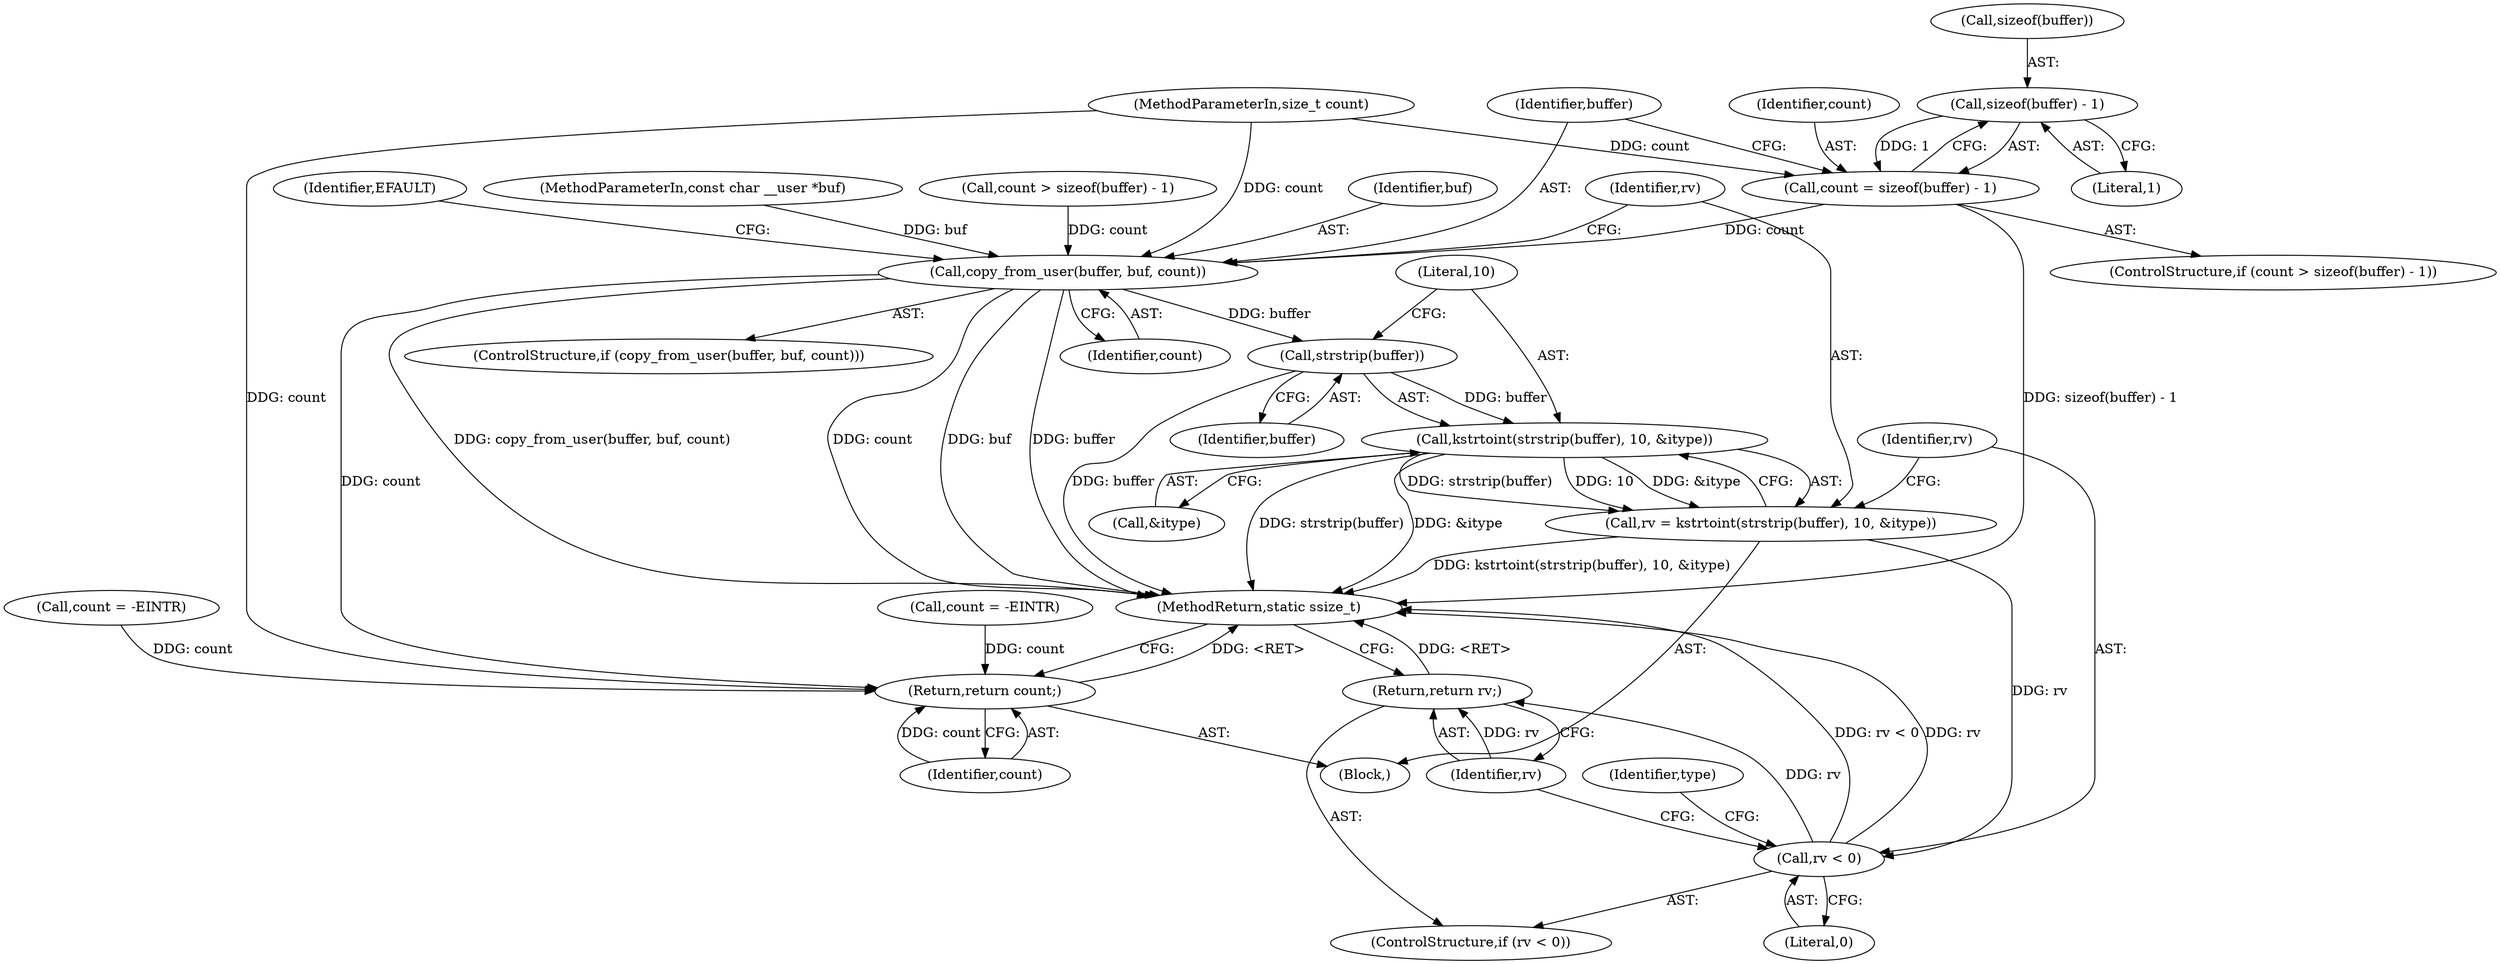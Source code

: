 digraph "0_linux_04f5866e41fb70690e28397487d8bd8eea7d712a_0@API" {
"1000131" [label="(Call,sizeof(buffer) - 1)"];
"1000129" [label="(Call,count = sizeof(buffer) - 1)"];
"1000136" [label="(Call,copy_from_user(buffer, buf, count))"];
"1000146" [label="(Call,strstrip(buffer))"];
"1000145" [label="(Call,kstrtoint(strstrip(buffer), 10, &itype))"];
"1000143" [label="(Call,rv = kstrtoint(strstrip(buffer), 10, &itype))"];
"1000152" [label="(Call,rv < 0)"];
"1000155" [label="(Return,return rv;)"];
"1000351" [label="(Return,return count;)"];
"1000154" [label="(Literal,0)"];
"1000135" [label="(ControlStructure,if (copy_from_user(buffer, buf, count)))"];
"1000142" [label="(Identifier,EFAULT)"];
"1000269" [label="(Call,count = -EINTR)"];
"1000148" [label="(Literal,10)"];
"1000138" [label="(Identifier,buf)"];
"1000351" [label="(Return,return count;)"];
"1000149" [label="(Call,&itype)"];
"1000155" [label="(Return,return rv;)"];
"1000122" [label="(ControlStructure,if (count > sizeof(buffer) - 1))"];
"1000139" [label="(Identifier,count)"];
"1000108" [label="(Block,)"];
"1000206" [label="(Call,count = -EINTR)"];
"1000152" [label="(Call,rv < 0)"];
"1000353" [label="(MethodReturn,static ssize_t)"];
"1000145" [label="(Call,kstrtoint(strstrip(buffer), 10, &itype))"];
"1000151" [label="(ControlStructure,if (rv < 0))"];
"1000131" [label="(Call,sizeof(buffer) - 1)"];
"1000144" [label="(Identifier,rv)"];
"1000153" [label="(Identifier,rv)"];
"1000143" [label="(Call,rv = kstrtoint(strstrip(buffer), 10, &itype))"];
"1000137" [label="(Identifier,buffer)"];
"1000352" [label="(Identifier,count)"];
"1000132" [label="(Call,sizeof(buffer))"];
"1000146" [label="(Call,strstrip(buffer))"];
"1000156" [label="(Identifier,rv)"];
"1000106" [label="(MethodParameterIn,size_t count)"];
"1000105" [label="(MethodParameterIn,const char __user *buf)"];
"1000123" [label="(Call,count > sizeof(buffer) - 1)"];
"1000158" [label="(Identifier,type)"];
"1000130" [label="(Identifier,count)"];
"1000136" [label="(Call,copy_from_user(buffer, buf, count))"];
"1000129" [label="(Call,count = sizeof(buffer) - 1)"];
"1000147" [label="(Identifier,buffer)"];
"1000134" [label="(Literal,1)"];
"1000131" -> "1000129"  [label="AST: "];
"1000131" -> "1000134"  [label="CFG: "];
"1000132" -> "1000131"  [label="AST: "];
"1000134" -> "1000131"  [label="AST: "];
"1000129" -> "1000131"  [label="CFG: "];
"1000131" -> "1000129"  [label="DDG: 1"];
"1000129" -> "1000122"  [label="AST: "];
"1000130" -> "1000129"  [label="AST: "];
"1000137" -> "1000129"  [label="CFG: "];
"1000129" -> "1000353"  [label="DDG: sizeof(buffer) - 1"];
"1000106" -> "1000129"  [label="DDG: count"];
"1000129" -> "1000136"  [label="DDG: count"];
"1000136" -> "1000135"  [label="AST: "];
"1000136" -> "1000139"  [label="CFG: "];
"1000137" -> "1000136"  [label="AST: "];
"1000138" -> "1000136"  [label="AST: "];
"1000139" -> "1000136"  [label="AST: "];
"1000142" -> "1000136"  [label="CFG: "];
"1000144" -> "1000136"  [label="CFG: "];
"1000136" -> "1000353"  [label="DDG: count"];
"1000136" -> "1000353"  [label="DDG: copy_from_user(buffer, buf, count)"];
"1000136" -> "1000353"  [label="DDG: buf"];
"1000136" -> "1000353"  [label="DDG: buffer"];
"1000105" -> "1000136"  [label="DDG: buf"];
"1000123" -> "1000136"  [label="DDG: count"];
"1000106" -> "1000136"  [label="DDG: count"];
"1000136" -> "1000146"  [label="DDG: buffer"];
"1000136" -> "1000351"  [label="DDG: count"];
"1000146" -> "1000145"  [label="AST: "];
"1000146" -> "1000147"  [label="CFG: "];
"1000147" -> "1000146"  [label="AST: "];
"1000148" -> "1000146"  [label="CFG: "];
"1000146" -> "1000353"  [label="DDG: buffer"];
"1000146" -> "1000145"  [label="DDG: buffer"];
"1000145" -> "1000143"  [label="AST: "];
"1000145" -> "1000149"  [label="CFG: "];
"1000148" -> "1000145"  [label="AST: "];
"1000149" -> "1000145"  [label="AST: "];
"1000143" -> "1000145"  [label="CFG: "];
"1000145" -> "1000353"  [label="DDG: &itype"];
"1000145" -> "1000353"  [label="DDG: strstrip(buffer)"];
"1000145" -> "1000143"  [label="DDG: strstrip(buffer)"];
"1000145" -> "1000143"  [label="DDG: 10"];
"1000145" -> "1000143"  [label="DDG: &itype"];
"1000143" -> "1000108"  [label="AST: "];
"1000144" -> "1000143"  [label="AST: "];
"1000153" -> "1000143"  [label="CFG: "];
"1000143" -> "1000353"  [label="DDG: kstrtoint(strstrip(buffer), 10, &itype)"];
"1000143" -> "1000152"  [label="DDG: rv"];
"1000152" -> "1000151"  [label="AST: "];
"1000152" -> "1000154"  [label="CFG: "];
"1000153" -> "1000152"  [label="AST: "];
"1000154" -> "1000152"  [label="AST: "];
"1000156" -> "1000152"  [label="CFG: "];
"1000158" -> "1000152"  [label="CFG: "];
"1000152" -> "1000353"  [label="DDG: rv < 0"];
"1000152" -> "1000353"  [label="DDG: rv"];
"1000152" -> "1000155"  [label="DDG: rv"];
"1000155" -> "1000151"  [label="AST: "];
"1000155" -> "1000156"  [label="CFG: "];
"1000156" -> "1000155"  [label="AST: "];
"1000353" -> "1000155"  [label="CFG: "];
"1000155" -> "1000353"  [label="DDG: <RET>"];
"1000156" -> "1000155"  [label="DDG: rv"];
"1000351" -> "1000108"  [label="AST: "];
"1000351" -> "1000352"  [label="CFG: "];
"1000352" -> "1000351"  [label="AST: "];
"1000353" -> "1000351"  [label="CFG: "];
"1000351" -> "1000353"  [label="DDG: <RET>"];
"1000352" -> "1000351"  [label="DDG: count"];
"1000206" -> "1000351"  [label="DDG: count"];
"1000269" -> "1000351"  [label="DDG: count"];
"1000106" -> "1000351"  [label="DDG: count"];
}
